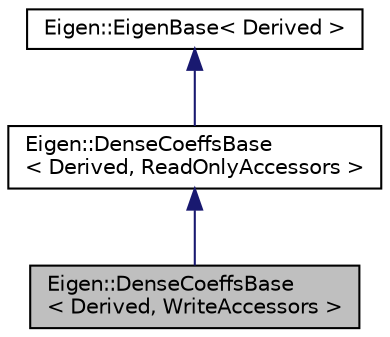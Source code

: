 digraph "Eigen::DenseCoeffsBase&lt; Derived, WriteAccessors &gt;"
{
  edge [fontname="Helvetica",fontsize="10",labelfontname="Helvetica",labelfontsize="10"];
  node [fontname="Helvetica",fontsize="10",shape=record];
  Node1 [label="Eigen::DenseCoeffsBase\l\< Derived, WriteAccessors \>",height=0.2,width=0.4,color="black", fillcolor="grey75", style="filled" fontcolor="black"];
  Node2 -> Node1 [dir="back",color="midnightblue",fontsize="10",style="solid",fontname="Helvetica"];
  Node2 [label="Eigen::DenseCoeffsBase\l\< Derived, ReadOnlyAccessors \>",height=0.2,width=0.4,color="black", fillcolor="white", style="filled",URL="$classEigen_1_1DenseCoeffsBase_3_01Derived_00_01ReadOnlyAccessors_01_4.html",tooltip="Base class providing read-only coefficient access to matrices and arrays. "];
  Node3 -> Node2 [dir="back",color="midnightblue",fontsize="10",style="solid",fontname="Helvetica"];
  Node3 [label="Eigen::EigenBase\< Derived \>",height=0.2,width=0.4,color="black", fillcolor="white", style="filled",URL="$structEigen_1_1EigenBase.html"];
}
